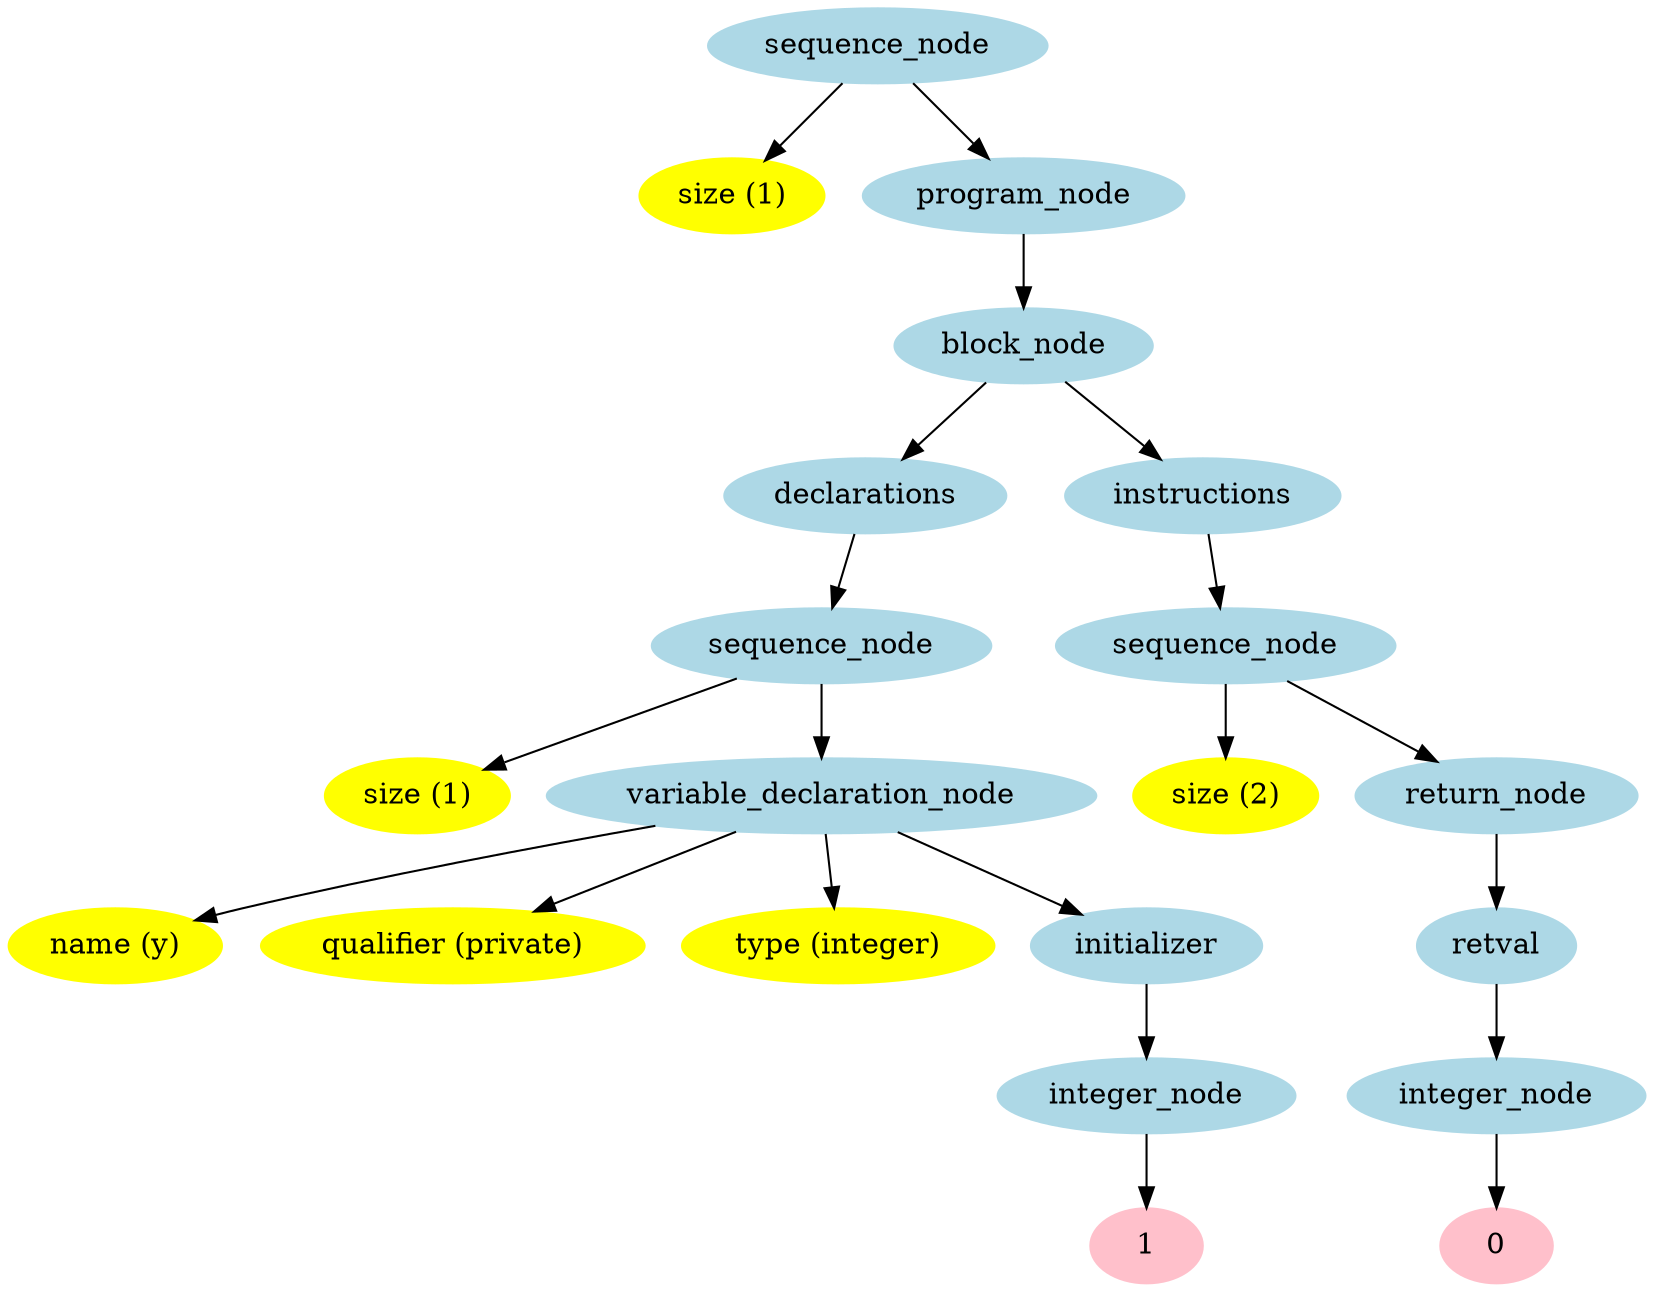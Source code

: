 digraph G {
"sequence_node1" [label="sequence_node",color=lightblue,style=filled,font=6];
"size2" [label="size (1)",color=yellow,style=filled,font=6];
"program_node4" [label="program_node",color=lightblue,style=filled,font=6];
"block_node5" [label="block_node",color=lightblue,style=filled,font=6];
"declarations6" [label="declarations",color=lightblue,style=filled,font=6];
"sequence_node7" [label="sequence_node",color=lightblue,style=filled,font=6];
"size8" [label="size (1)",color=yellow,style=filled,font=6];
"variable_declaration_node10" [label="variable_declaration_node",color=lightblue,style=filled,font=6];
"name11" [label="name (y)",color=yellow,style=filled,font=6];
"qualifier13" [label="qualifier (private)",color=yellow,style=filled,font=6];
"type15" [label="type (integer)",color=yellow,style=filled,font=6];
"initializer17" [label="initializer",color=lightblue,style=filled,font=6];
"integer_node18" [label="integer_node",color=lightblue,style=filled,font=6];
"119" [label="1",color=pink,style=filled,font=6];
"instructions20" [label="instructions",color=lightblue,style=filled,font=6];
"sequence_node21" [label="sequence_node",color=lightblue,style=filled,font=6];
"size22" [label="size (2)",color=yellow,style=filled,font=6];
"return_node24" [label="return_node",color=lightblue,style=filled,font=6];
"retval25" [label="retval",color=lightblue,style=filled,font=6];
"integer_node26" [label="integer_node",color=lightblue,style=filled,font=6];
"027" [label="0",color=pink,style=filled,font=6];

"sequence_node1" -> "size2";
"sequence_node7" -> "size8";
"variable_declaration_node10" -> "name11";
"variable_declaration_node10" -> "qualifier13";
"variable_declaration_node10" -> "type15";
"integer_node18" -> "119";
"initializer17" -> "integer_node18";
"variable_declaration_node10" -> "initializer17";
"sequence_node7" -> "variable_declaration_node10";
"declarations6" -> "sequence_node7";
"block_node5" -> "declarations6";
"sequence_node21" -> "size22";
"integer_node26" -> "027";
"retval25" -> "integer_node26";
"return_node24" -> "retval25";
"sequence_node21" -> "return_node24";
"instructions20" -> "sequence_node21";
"block_node5" -> "instructions20";
"program_node4" -> "block_node5";
"sequence_node1" -> "program_node4";
}
